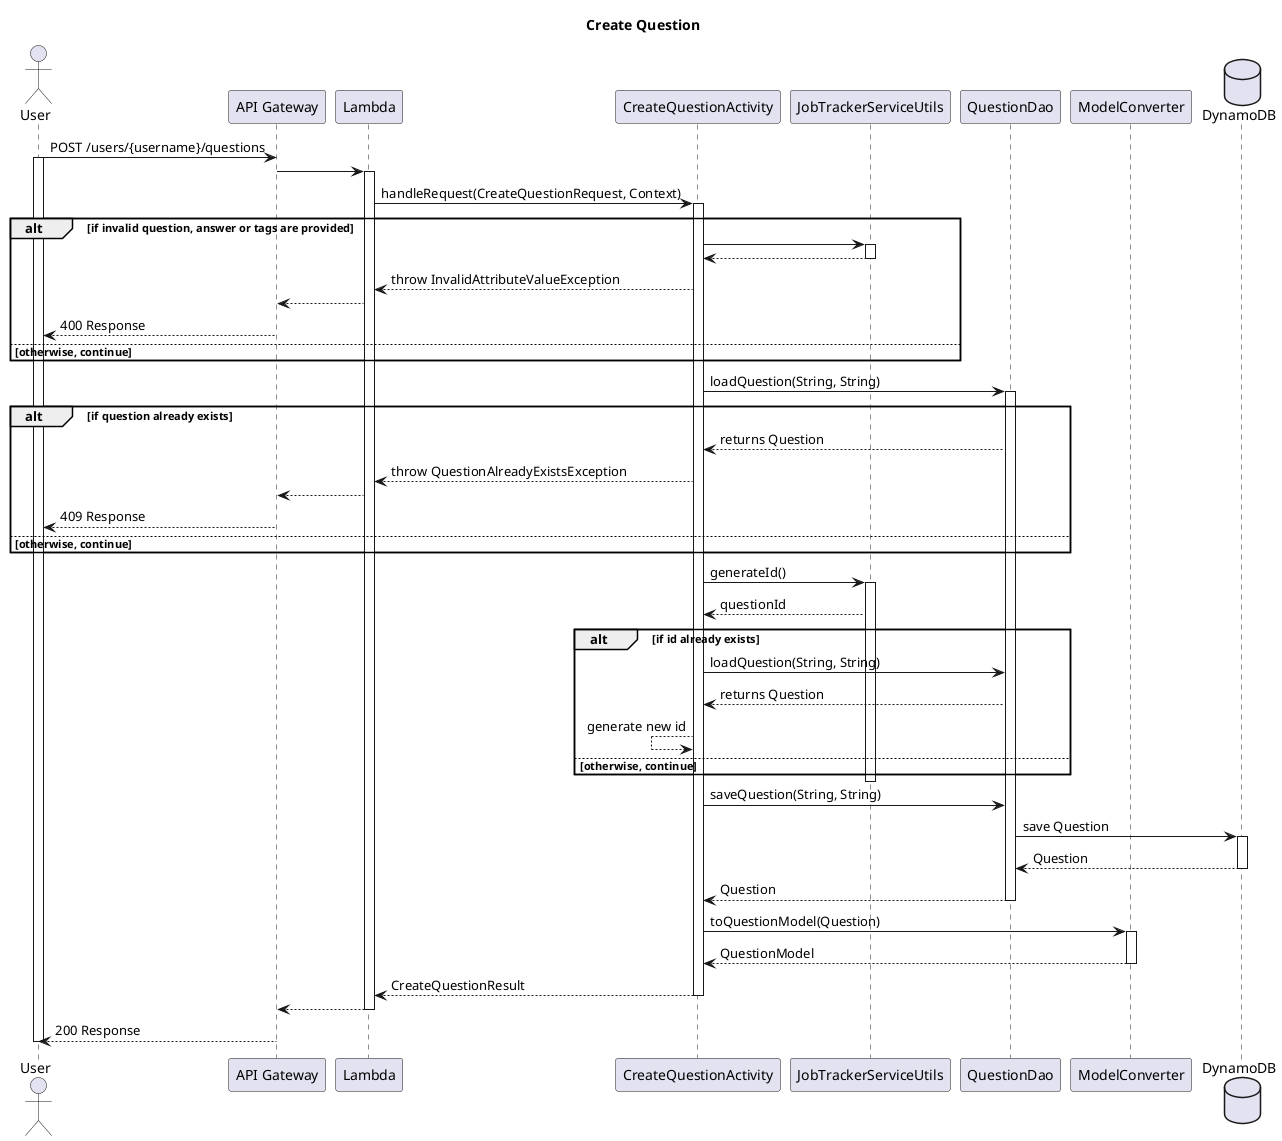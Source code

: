 @startuml
title Create Question

actor User
participant "API Gateway" as APIGateway
participant Lambda
participant CreateQuestionActivity
participant JobTrackerServiceUtils
participant QuestionDao
participant ModelConverter
database DynamoDB

User -> APIGateway : POST /users/{username}/questions
activate User
APIGateway -> Lambda
activate Lambda
Lambda -> CreateQuestionActivity :  handleRequest(CreateQuestionRequest, Context)
activate CreateQuestionActivity
alt if invalid question, answer or tags are provided
    CreateQuestionActivity -> JobTrackerServiceUtils
    activate JobTrackerServiceUtils
    CreateQuestionActivity <-- JobTrackerServiceUtils
    deactivate JobTrackerServiceUtils
    Lambda <-- CreateQuestionActivity : throw InvalidAttributeValueException
    APIGateway <-- Lambda
    User <-- APIGateway : 400 Response
else otherwise, continue
end

CreateQuestionActivity -> QuestionDao : loadQuestion(String, String)
activate QuestionDao
alt if question already exists

    CreateQuestionActivity <-- QuestionDao : returns Question
    Lambda <-- CreateQuestionActivity : throw QuestionAlreadyExistsException
    APIGateway <-- Lambda
    User <-- APIGateway : 409 Response
else otherwise, continue
end

CreateQuestionActivity -> JobTrackerServiceUtils : generateId()
activate JobTrackerServiceUtils
CreateQuestionActivity <-- JobTrackerServiceUtils : questionId


alt if id already exists
    CreateQuestionActivity -> QuestionDao : loadQuestion(String, String)
    CreateQuestionActivity <-- QuestionDao : returns Question
    CreateQuestionActivity <-- CreateQuestionActivity : generate new id

else otherwise, continue
end

deactivate JobTrackerServiceUtils
CreateQuestionActivity -> QuestionDao : saveQuestion(String, String)

QuestionDao -> DynamoDB : save Question
activate DynamoDB
QuestionDao <-- DynamoDB : Question
deactivate DynamoDB
CreateQuestionActivity <-- QuestionDao : Question
deactivate QuestionDao
CreateQuestionActivity -> ModelConverter : toQuestionModel(Question)
activate ModelConverter
CreateQuestionActivity <-- ModelConverter : QuestionModel
deactivate ModelConverter
Lambda <-- CreateQuestionActivity : CreateQuestionResult
deactivate CreateQuestionActivity
APIGateway <-- Lambda
deactivate Lambda
User <-- APIGateway : 200 Response
deactivate User

@enduml